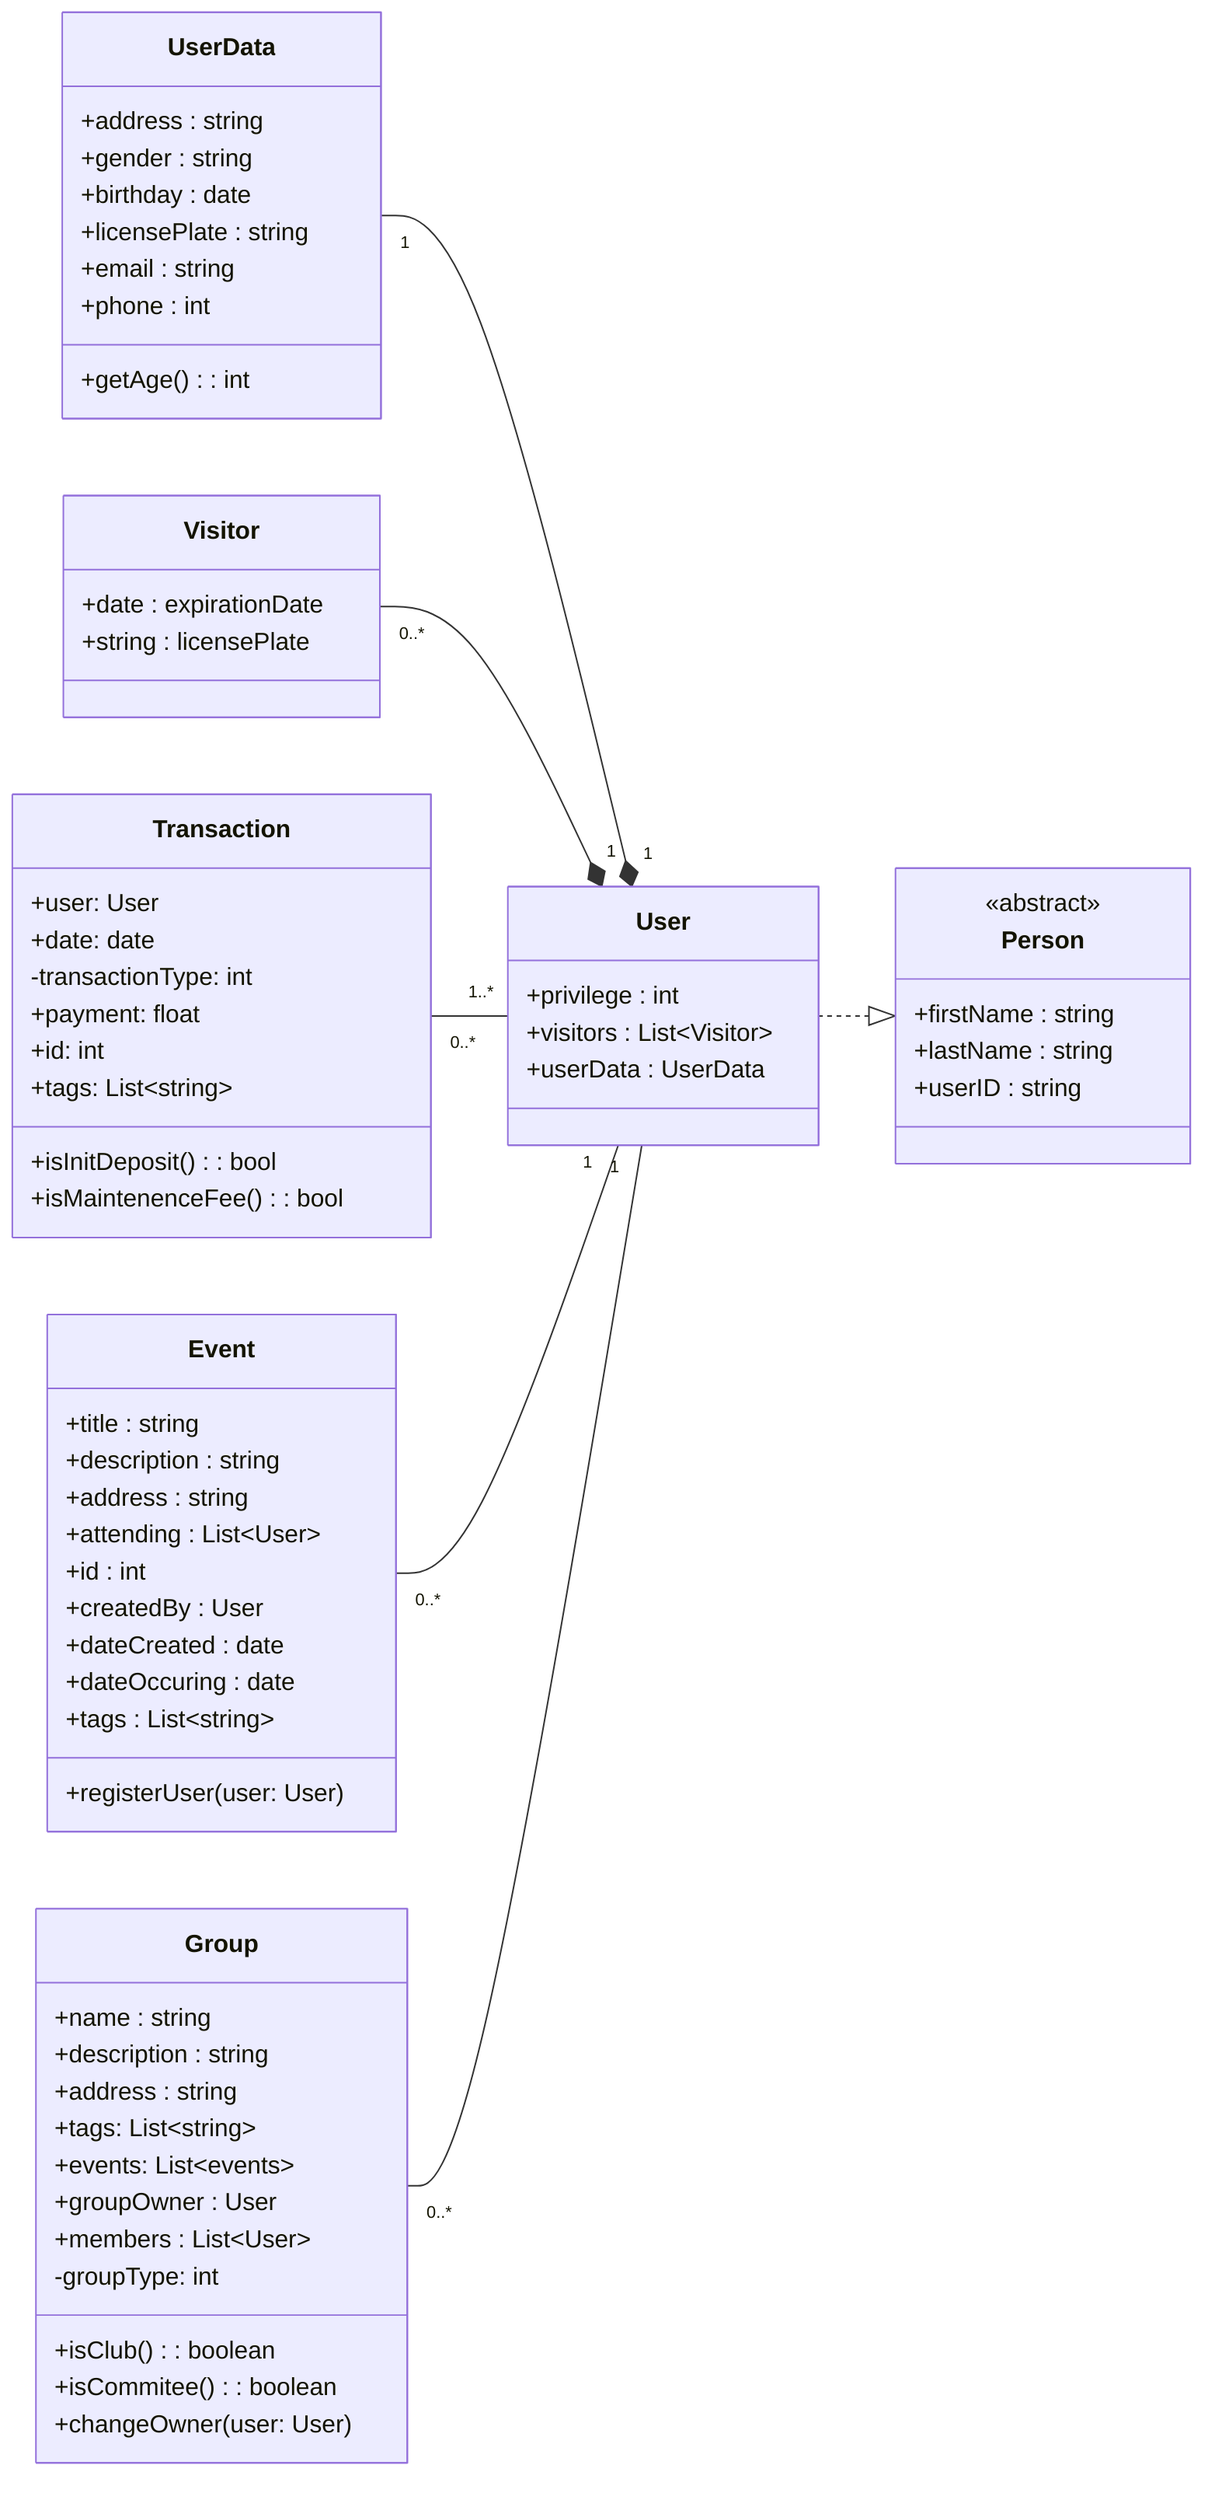 classDiagram
	direction RL
	Person <|.. User
	User "1" *-- "1" UserData
	User "1" *-- "0..*" Visitor
	User "1..*" -- "0..*" Transaction
	User "1" -- "0..*" Event
	User "1" -- "0..*" Group
	
	class Person {
	<<abstract>>
		+firstName : string
		+lastName : string
		+userID : string
	}

	class User {
		+privilege : int
		+visitors : List~Visitor~
		+userData : UserData

	}

	class UserData {
		+address : string
		+gender : string
		+birthday : date
		+licensePlate : string
		+email : string
		+phone : int
		+getAge(): int
	}

	class Visitor {
		+date : expirationDate
		+string : licensePlate
	}

	class Event {
		+title : string
		+description : string
		+address : string
		+attending : List~User~
		+id : int
		+createdBy : User
		+dateCreated : date
		+dateOccuring : date
		+tags : List~string~
		+registerUser(user: User)
	}

	class Transaction {
		+user: User
		+date: date
		-transactionType: int
		+payment: float
		+id: int
		+tags: List~string~
		+isInitDeposit(): bool
		+isMaintenenceFee(): bool
	}

	class Group {
		+name : string
		+description : string
		+address : string
		+tags: List~string~
		+events: List~events~
		+groupOwner : User
		+members : List~User~
		-groupType: int
		+isClub(): boolean
		+isCommitee(): boolean
		+changeOwner(user: User)
	}